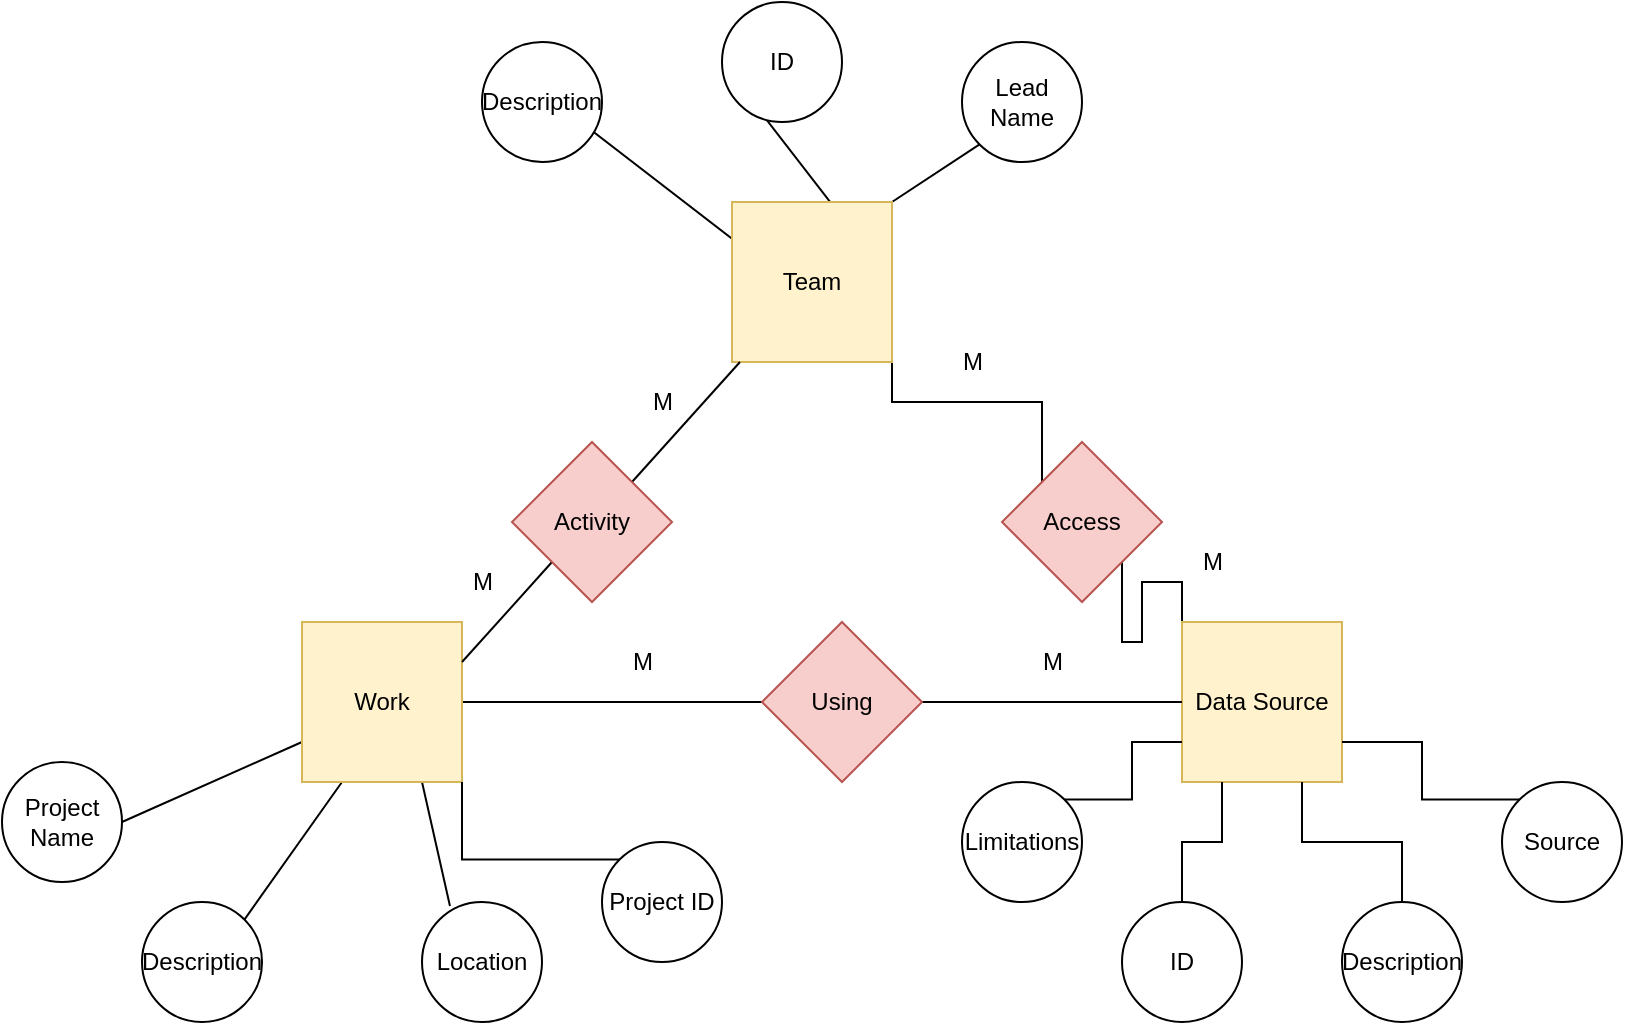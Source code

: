 <mxfile version="13.1.3" type="github">
  <diagram id="dhlINXk_GbIcCbrPr0Ca" name="Page-1">
    <mxGraphModel dx="2112" dy="724" grid="1" gridSize="10" guides="1" tooltips="1" connect="1" arrows="1" fold="1" page="1" pageScale="1" pageWidth="850" pageHeight="1100" math="0" shadow="0">
      <root>
        <mxCell id="0" />
        <mxCell id="1" parent="0" />
        <mxCell id="5ZAbk7sgP6ugfBG4SopD-18" style="edgeStyle=orthogonalEdgeStyle;rounded=0;orthogonalLoop=1;jettySize=auto;html=1;exitX=0;exitY=0;exitDx=0;exitDy=0;entryX=1;entryY=1;entryDx=0;entryDy=0;endArrow=none;endFill=0;" edge="1" parent="1" source="5BdnfJ_ZaTRa2VWmETxn-1" target="5ZAbk7sgP6ugfBG4SopD-7">
          <mxGeometry relative="1" as="geometry" />
        </mxCell>
        <mxCell id="5BdnfJ_ZaTRa2VWmETxn-1" value="Data Source" style="whiteSpace=wrap;html=1;aspect=fixed;fillColor=#fff2cc;strokeColor=#d6b656;" parent="1" vertex="1">
          <mxGeometry x="580" y="370" width="80" height="80" as="geometry" />
        </mxCell>
        <mxCell id="5BdnfJ_ZaTRa2VWmETxn-62" style="edgeStyle=none;rounded=0;orthogonalLoop=1;jettySize=auto;html=1;exitX=1;exitY=0;exitDx=0;exitDy=0;entryX=0;entryY=1;entryDx=0;entryDy=0;endArrow=none;endFill=0;" parent="1" source="5BdnfJ_ZaTRa2VWmETxn-3" target="5BdnfJ_ZaTRa2VWmETxn-31" edge="1">
          <mxGeometry relative="1" as="geometry" />
        </mxCell>
        <mxCell id="5BdnfJ_ZaTRa2VWmETxn-63" style="edgeStyle=none;rounded=0;orthogonalLoop=1;jettySize=auto;html=1;exitX=1;exitY=0.5;exitDx=0;exitDy=0;entryX=0;entryY=0.5;entryDx=0;entryDy=0;endArrow=none;endFill=0;" parent="1" source="5BdnfJ_ZaTRa2VWmETxn-3" target="5BdnfJ_ZaTRa2VWmETxn-30" edge="1">
          <mxGeometry relative="1" as="geometry" />
        </mxCell>
        <mxCell id="5BdnfJ_ZaTRa2VWmETxn-64" style="edgeStyle=none;rounded=0;orthogonalLoop=1;jettySize=auto;html=1;exitX=1;exitY=1;exitDx=0;exitDy=0;entryX=0;entryY=0;entryDx=0;entryDy=0;endArrow=none;endFill=0;" parent="1" source="5BdnfJ_ZaTRa2VWmETxn-3" target="5BdnfJ_ZaTRa2VWmETxn-32" edge="1">
          <mxGeometry relative="1" as="geometry" />
        </mxCell>
        <mxCell id="5ZAbk7sgP6ugfBG4SopD-17" style="edgeStyle=orthogonalEdgeStyle;rounded=0;orthogonalLoop=1;jettySize=auto;html=1;exitX=1;exitY=1;exitDx=0;exitDy=0;entryX=0;entryY=0;entryDx=0;entryDy=0;endArrow=none;endFill=0;" edge="1" parent="1" source="5BdnfJ_ZaTRa2VWmETxn-3" target="5ZAbk7sgP6ugfBG4SopD-7">
          <mxGeometry relative="1" as="geometry" />
        </mxCell>
        <mxCell id="5BdnfJ_ZaTRa2VWmETxn-3" value="Team" style="whiteSpace=wrap;html=1;aspect=fixed;fillColor=#fff2cc;strokeColor=#d6b656;" parent="1" vertex="1">
          <mxGeometry x="355" y="160" width="80" height="80" as="geometry" />
        </mxCell>
        <mxCell id="5BdnfJ_ZaTRa2VWmETxn-55" style="edgeStyle=none;rounded=0;orthogonalLoop=1;jettySize=auto;html=1;exitX=0;exitY=0.75;exitDx=0;exitDy=0;entryX=1;entryY=0.5;entryDx=0;entryDy=0;endArrow=none;endFill=0;" parent="1" source="5BdnfJ_ZaTRa2VWmETxn-4" target="5BdnfJ_ZaTRa2VWmETxn-20" edge="1">
          <mxGeometry relative="1" as="geometry" />
        </mxCell>
        <mxCell id="5BdnfJ_ZaTRa2VWmETxn-56" style="edgeStyle=none;rounded=0;orthogonalLoop=1;jettySize=auto;html=1;exitX=0.25;exitY=1;exitDx=0;exitDy=0;entryX=1;entryY=0;entryDx=0;entryDy=0;endArrow=none;endFill=0;" parent="1" source="5BdnfJ_ZaTRa2VWmETxn-4" target="5BdnfJ_ZaTRa2VWmETxn-21" edge="1">
          <mxGeometry relative="1" as="geometry" />
        </mxCell>
        <mxCell id="5BdnfJ_ZaTRa2VWmETxn-57" style="edgeStyle=none;rounded=0;orthogonalLoop=1;jettySize=auto;html=1;exitX=0.75;exitY=1;exitDx=0;exitDy=0;entryX=0.233;entryY=0.033;entryDx=0;entryDy=0;entryPerimeter=0;endArrow=none;endFill=0;" parent="1" source="5BdnfJ_ZaTRa2VWmETxn-4" target="5BdnfJ_ZaTRa2VWmETxn-14" edge="1">
          <mxGeometry relative="1" as="geometry" />
        </mxCell>
        <mxCell id="5ZAbk7sgP6ugfBG4SopD-13" style="edgeStyle=orthogonalEdgeStyle;rounded=0;orthogonalLoop=1;jettySize=auto;html=1;exitX=1;exitY=0.5;exitDx=0;exitDy=0;entryX=0;entryY=0.5;entryDx=0;entryDy=0;endArrow=none;endFill=0;" edge="1" parent="1" source="5BdnfJ_ZaTRa2VWmETxn-4" target="5ZAbk7sgP6ugfBG4SopD-8">
          <mxGeometry relative="1" as="geometry" />
        </mxCell>
        <mxCell id="5BdnfJ_ZaTRa2VWmETxn-4" value="Work" style="whiteSpace=wrap;html=1;aspect=fixed;fillColor=#fff2cc;strokeColor=#d6b656;" parent="1" vertex="1">
          <mxGeometry x="140" y="370" width="80" height="80" as="geometry" />
        </mxCell>
        <mxCell id="5BdnfJ_ZaTRa2VWmETxn-14" value="Location" style="ellipse;whiteSpace=wrap;html=1;" parent="1" vertex="1">
          <mxGeometry x="200" y="510" width="60" height="60" as="geometry" />
        </mxCell>
        <mxCell id="5ZAbk7sgP6ugfBG4SopD-6" style="edgeStyle=orthogonalEdgeStyle;rounded=0;orthogonalLoop=1;jettySize=auto;html=1;exitX=0;exitY=0;exitDx=0;exitDy=0;entryX=1;entryY=1;entryDx=0;entryDy=0;endArrow=none;endFill=0;" edge="1" parent="1" source="5BdnfJ_ZaTRa2VWmETxn-17" target="5BdnfJ_ZaTRa2VWmETxn-4">
          <mxGeometry relative="1" as="geometry" />
        </mxCell>
        <mxCell id="5BdnfJ_ZaTRa2VWmETxn-17" value="Project ID" style="ellipse;whiteSpace=wrap;html=1;" parent="1" vertex="1">
          <mxGeometry x="290" y="480" width="60" height="60" as="geometry" />
        </mxCell>
        <mxCell id="5BdnfJ_ZaTRa2VWmETxn-20" value="Project Name" style="ellipse;whiteSpace=wrap;html=1;" parent="1" vertex="1">
          <mxGeometry x="-10" y="440" width="60" height="60" as="geometry" />
        </mxCell>
        <mxCell id="5BdnfJ_ZaTRa2VWmETxn-21" value="Description" style="ellipse;whiteSpace=wrap;html=1;" parent="1" vertex="1">
          <mxGeometry x="60" y="510" width="60" height="60" as="geometry" />
        </mxCell>
        <mxCell id="5ZAbk7sgP6ugfBG4SopD-10" style="edgeStyle=orthogonalEdgeStyle;rounded=0;orthogonalLoop=1;jettySize=auto;html=1;exitX=0.5;exitY=0;exitDx=0;exitDy=0;entryX=0.75;entryY=1;entryDx=0;entryDy=0;endArrow=none;endFill=0;" edge="1" parent="1" source="5BdnfJ_ZaTRa2VWmETxn-26" target="5BdnfJ_ZaTRa2VWmETxn-1">
          <mxGeometry relative="1" as="geometry" />
        </mxCell>
        <mxCell id="5BdnfJ_ZaTRa2VWmETxn-26" value="Description" style="ellipse;whiteSpace=wrap;html=1;" parent="1" vertex="1">
          <mxGeometry x="660" y="510" width="60" height="60" as="geometry" />
        </mxCell>
        <mxCell id="5ZAbk7sgP6ugfBG4SopD-15" style="edgeStyle=orthogonalEdgeStyle;rounded=0;orthogonalLoop=1;jettySize=auto;html=1;exitX=1;exitY=0;exitDx=0;exitDy=0;entryX=0;entryY=0.75;entryDx=0;entryDy=0;endArrow=none;endFill=0;" edge="1" parent="1" source="5BdnfJ_ZaTRa2VWmETxn-27" target="5BdnfJ_ZaTRa2VWmETxn-1">
          <mxGeometry relative="1" as="geometry" />
        </mxCell>
        <mxCell id="5BdnfJ_ZaTRa2VWmETxn-27" value="Limitations" style="ellipse;whiteSpace=wrap;html=1;" parent="1" vertex="1">
          <mxGeometry x="470" y="450" width="60" height="60" as="geometry" />
        </mxCell>
        <mxCell id="5ZAbk7sgP6ugfBG4SopD-11" style="edgeStyle=orthogonalEdgeStyle;rounded=0;orthogonalLoop=1;jettySize=auto;html=1;exitX=0.5;exitY=0;exitDx=0;exitDy=0;entryX=0.25;entryY=1;entryDx=0;entryDy=0;endArrow=none;endFill=0;" edge="1" parent="1" source="5BdnfJ_ZaTRa2VWmETxn-28" target="5BdnfJ_ZaTRa2VWmETxn-1">
          <mxGeometry relative="1" as="geometry" />
        </mxCell>
        <mxCell id="5BdnfJ_ZaTRa2VWmETxn-28" value="ID" style="ellipse;whiteSpace=wrap;html=1;" parent="1" vertex="1">
          <mxGeometry x="550" y="510" width="60" height="60" as="geometry" />
        </mxCell>
        <mxCell id="5BdnfJ_ZaTRa2VWmETxn-30" value="ID" style="ellipse;whiteSpace=wrap;html=1;" parent="1" vertex="1">
          <mxGeometry x="350" y="60" width="60" height="60" as="geometry" />
        </mxCell>
        <mxCell id="5BdnfJ_ZaTRa2VWmETxn-31" value="Lead Name" style="ellipse;whiteSpace=wrap;html=1;" parent="1" vertex="1">
          <mxGeometry x="470" y="80" width="60" height="60" as="geometry" />
        </mxCell>
        <mxCell id="5BdnfJ_ZaTRa2VWmETxn-32" value="Description" style="ellipse;whiteSpace=wrap;html=1;" parent="1" vertex="1">
          <mxGeometry x="230" y="80" width="60" height="60" as="geometry" />
        </mxCell>
        <mxCell id="5BdnfJ_ZaTRa2VWmETxn-59" style="edgeStyle=none;rounded=0;orthogonalLoop=1;jettySize=auto;html=1;exitX=1;exitY=0;exitDx=0;exitDy=0;endArrow=none;endFill=0;" parent="1" source="5BdnfJ_ZaTRa2VWmETxn-33" target="5BdnfJ_ZaTRa2VWmETxn-3" edge="1">
          <mxGeometry relative="1" as="geometry" />
        </mxCell>
        <mxCell id="5BdnfJ_ZaTRa2VWmETxn-61" style="edgeStyle=none;rounded=0;orthogonalLoop=1;jettySize=auto;html=1;exitX=0;exitY=1;exitDx=0;exitDy=0;entryX=1;entryY=0.25;entryDx=0;entryDy=0;endArrow=none;endFill=0;" parent="1" source="5BdnfJ_ZaTRa2VWmETxn-33" target="5BdnfJ_ZaTRa2VWmETxn-4" edge="1">
          <mxGeometry relative="1" as="geometry" />
        </mxCell>
        <mxCell id="5BdnfJ_ZaTRa2VWmETxn-33" value="Activity" style="rhombus;whiteSpace=wrap;html=1;fillColor=#f8cecc;strokeColor=#b85450;" parent="1" vertex="1">
          <mxGeometry x="245" y="280" width="80" height="80" as="geometry" />
        </mxCell>
        <mxCell id="5ZAbk7sgP6ugfBG4SopD-16" style="edgeStyle=orthogonalEdgeStyle;rounded=0;orthogonalLoop=1;jettySize=auto;html=1;exitX=0;exitY=0;exitDx=0;exitDy=0;entryX=1;entryY=0.75;entryDx=0;entryDy=0;endArrow=none;endFill=0;" edge="1" parent="1" source="5BdnfJ_ZaTRa2VWmETxn-53" target="5BdnfJ_ZaTRa2VWmETxn-1">
          <mxGeometry relative="1" as="geometry" />
        </mxCell>
        <mxCell id="5BdnfJ_ZaTRa2VWmETxn-53" value="Source" style="ellipse;whiteSpace=wrap;html=1;" parent="1" vertex="1">
          <mxGeometry x="740" y="450" width="60" height="60" as="geometry" />
        </mxCell>
        <mxCell id="5ZAbk7sgP6ugfBG4SopD-4" value="M" style="text;html=1;align=center;verticalAlign=middle;resizable=0;points=[];autosize=1;" vertex="1" parent="1">
          <mxGeometry x="305" y="250" width="30" height="20" as="geometry" />
        </mxCell>
        <mxCell id="5ZAbk7sgP6ugfBG4SopD-5" value="M" style="text;html=1;align=center;verticalAlign=middle;resizable=0;points=[];autosize=1;" vertex="1" parent="1">
          <mxGeometry x="215" y="340" width="30" height="20" as="geometry" />
        </mxCell>
        <mxCell id="5ZAbk7sgP6ugfBG4SopD-7" value="Access" style="rhombus;whiteSpace=wrap;html=1;fillColor=#f8cecc;strokeColor=#b85450;" vertex="1" parent="1">
          <mxGeometry x="490" y="280" width="80" height="80" as="geometry" />
        </mxCell>
        <mxCell id="5ZAbk7sgP6ugfBG4SopD-14" style="edgeStyle=orthogonalEdgeStyle;rounded=0;orthogonalLoop=1;jettySize=auto;html=1;exitX=1;exitY=0.5;exitDx=0;exitDy=0;endArrow=none;endFill=0;" edge="1" parent="1" source="5ZAbk7sgP6ugfBG4SopD-8">
          <mxGeometry relative="1" as="geometry">
            <mxPoint x="580" y="410" as="targetPoint" />
          </mxGeometry>
        </mxCell>
        <mxCell id="5ZAbk7sgP6ugfBG4SopD-8" value="Using" style="rhombus;whiteSpace=wrap;html=1;fillColor=#f8cecc;strokeColor=#b85450;" vertex="1" parent="1">
          <mxGeometry x="370" y="370" width="80" height="80" as="geometry" />
        </mxCell>
        <mxCell id="5ZAbk7sgP6ugfBG4SopD-19" value="M" style="text;html=1;align=center;verticalAlign=middle;resizable=0;points=[];autosize=1;" vertex="1" parent="1">
          <mxGeometry x="295" y="380" width="30" height="20" as="geometry" />
        </mxCell>
        <mxCell id="5ZAbk7sgP6ugfBG4SopD-20" value="M" style="text;html=1;align=center;verticalAlign=middle;resizable=0;points=[];autosize=1;" vertex="1" parent="1">
          <mxGeometry x="500" y="380" width="30" height="20" as="geometry" />
        </mxCell>
        <mxCell id="5ZAbk7sgP6ugfBG4SopD-21" value="M" style="text;html=1;align=center;verticalAlign=middle;resizable=0;points=[];autosize=1;" vertex="1" parent="1">
          <mxGeometry x="460" y="230" width="30" height="20" as="geometry" />
        </mxCell>
        <mxCell id="5ZAbk7sgP6ugfBG4SopD-22" value="M" style="text;html=1;align=center;verticalAlign=middle;resizable=0;points=[];autosize=1;" vertex="1" parent="1">
          <mxGeometry x="580" y="330" width="30" height="20" as="geometry" />
        </mxCell>
      </root>
    </mxGraphModel>
  </diagram>
</mxfile>
